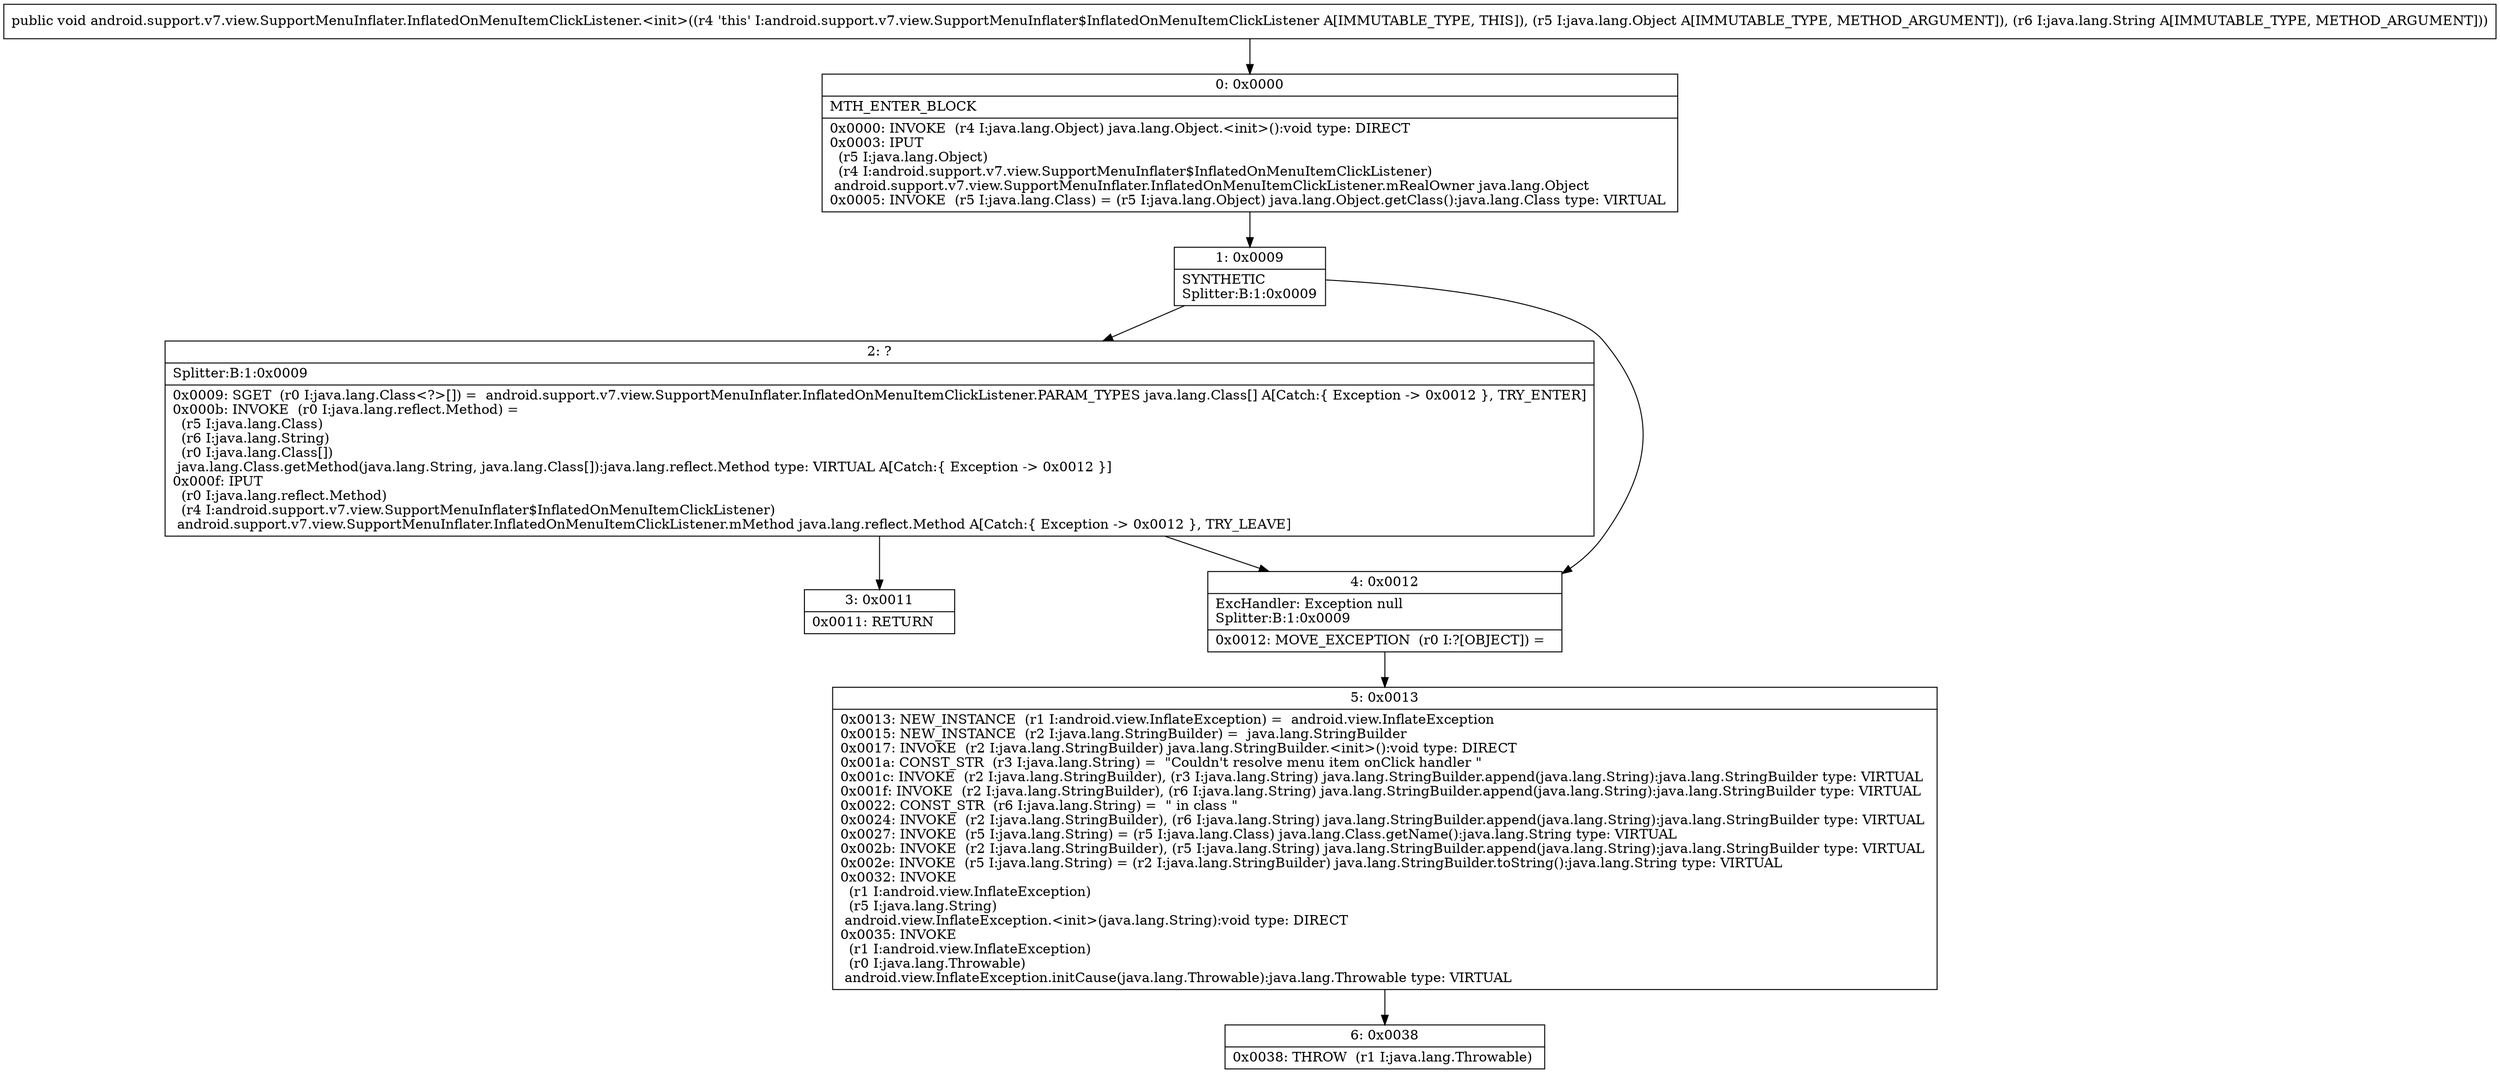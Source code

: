 digraph "CFG forandroid.support.v7.view.SupportMenuInflater.InflatedOnMenuItemClickListener.\<init\>(Ljava\/lang\/Object;Ljava\/lang\/String;)V" {
Node_0 [shape=record,label="{0\:\ 0x0000|MTH_ENTER_BLOCK\l|0x0000: INVOKE  (r4 I:java.lang.Object) java.lang.Object.\<init\>():void type: DIRECT \l0x0003: IPUT  \l  (r5 I:java.lang.Object)\l  (r4 I:android.support.v7.view.SupportMenuInflater$InflatedOnMenuItemClickListener)\l android.support.v7.view.SupportMenuInflater.InflatedOnMenuItemClickListener.mRealOwner java.lang.Object \l0x0005: INVOKE  (r5 I:java.lang.Class) = (r5 I:java.lang.Object) java.lang.Object.getClass():java.lang.Class type: VIRTUAL \l}"];
Node_1 [shape=record,label="{1\:\ 0x0009|SYNTHETIC\lSplitter:B:1:0x0009\l}"];
Node_2 [shape=record,label="{2\:\ ?|Splitter:B:1:0x0009\l|0x0009: SGET  (r0 I:java.lang.Class\<?\>[]) =  android.support.v7.view.SupportMenuInflater.InflatedOnMenuItemClickListener.PARAM_TYPES java.lang.Class[] A[Catch:\{ Exception \-\> 0x0012 \}, TRY_ENTER]\l0x000b: INVOKE  (r0 I:java.lang.reflect.Method) = \l  (r5 I:java.lang.Class)\l  (r6 I:java.lang.String)\l  (r0 I:java.lang.Class[])\l java.lang.Class.getMethod(java.lang.String, java.lang.Class[]):java.lang.reflect.Method type: VIRTUAL A[Catch:\{ Exception \-\> 0x0012 \}]\l0x000f: IPUT  \l  (r0 I:java.lang.reflect.Method)\l  (r4 I:android.support.v7.view.SupportMenuInflater$InflatedOnMenuItemClickListener)\l android.support.v7.view.SupportMenuInflater.InflatedOnMenuItemClickListener.mMethod java.lang.reflect.Method A[Catch:\{ Exception \-\> 0x0012 \}, TRY_LEAVE]\l}"];
Node_3 [shape=record,label="{3\:\ 0x0011|0x0011: RETURN   \l}"];
Node_4 [shape=record,label="{4\:\ 0x0012|ExcHandler: Exception null\lSplitter:B:1:0x0009\l|0x0012: MOVE_EXCEPTION  (r0 I:?[OBJECT]) =  \l}"];
Node_5 [shape=record,label="{5\:\ 0x0013|0x0013: NEW_INSTANCE  (r1 I:android.view.InflateException) =  android.view.InflateException \l0x0015: NEW_INSTANCE  (r2 I:java.lang.StringBuilder) =  java.lang.StringBuilder \l0x0017: INVOKE  (r2 I:java.lang.StringBuilder) java.lang.StringBuilder.\<init\>():void type: DIRECT \l0x001a: CONST_STR  (r3 I:java.lang.String) =  \"Couldn't resolve menu item onClick handler \" \l0x001c: INVOKE  (r2 I:java.lang.StringBuilder), (r3 I:java.lang.String) java.lang.StringBuilder.append(java.lang.String):java.lang.StringBuilder type: VIRTUAL \l0x001f: INVOKE  (r2 I:java.lang.StringBuilder), (r6 I:java.lang.String) java.lang.StringBuilder.append(java.lang.String):java.lang.StringBuilder type: VIRTUAL \l0x0022: CONST_STR  (r6 I:java.lang.String) =  \" in class \" \l0x0024: INVOKE  (r2 I:java.lang.StringBuilder), (r6 I:java.lang.String) java.lang.StringBuilder.append(java.lang.String):java.lang.StringBuilder type: VIRTUAL \l0x0027: INVOKE  (r5 I:java.lang.String) = (r5 I:java.lang.Class) java.lang.Class.getName():java.lang.String type: VIRTUAL \l0x002b: INVOKE  (r2 I:java.lang.StringBuilder), (r5 I:java.lang.String) java.lang.StringBuilder.append(java.lang.String):java.lang.StringBuilder type: VIRTUAL \l0x002e: INVOKE  (r5 I:java.lang.String) = (r2 I:java.lang.StringBuilder) java.lang.StringBuilder.toString():java.lang.String type: VIRTUAL \l0x0032: INVOKE  \l  (r1 I:android.view.InflateException)\l  (r5 I:java.lang.String)\l android.view.InflateException.\<init\>(java.lang.String):void type: DIRECT \l0x0035: INVOKE  \l  (r1 I:android.view.InflateException)\l  (r0 I:java.lang.Throwable)\l android.view.InflateException.initCause(java.lang.Throwable):java.lang.Throwable type: VIRTUAL \l}"];
Node_6 [shape=record,label="{6\:\ 0x0038|0x0038: THROW  (r1 I:java.lang.Throwable) \l}"];
MethodNode[shape=record,label="{public void android.support.v7.view.SupportMenuInflater.InflatedOnMenuItemClickListener.\<init\>((r4 'this' I:android.support.v7.view.SupportMenuInflater$InflatedOnMenuItemClickListener A[IMMUTABLE_TYPE, THIS]), (r5 I:java.lang.Object A[IMMUTABLE_TYPE, METHOD_ARGUMENT]), (r6 I:java.lang.String A[IMMUTABLE_TYPE, METHOD_ARGUMENT])) }"];
MethodNode -> Node_0;
Node_0 -> Node_1;
Node_1 -> Node_2;
Node_1 -> Node_4;
Node_2 -> Node_3;
Node_2 -> Node_4;
Node_4 -> Node_5;
Node_5 -> Node_6;
}

